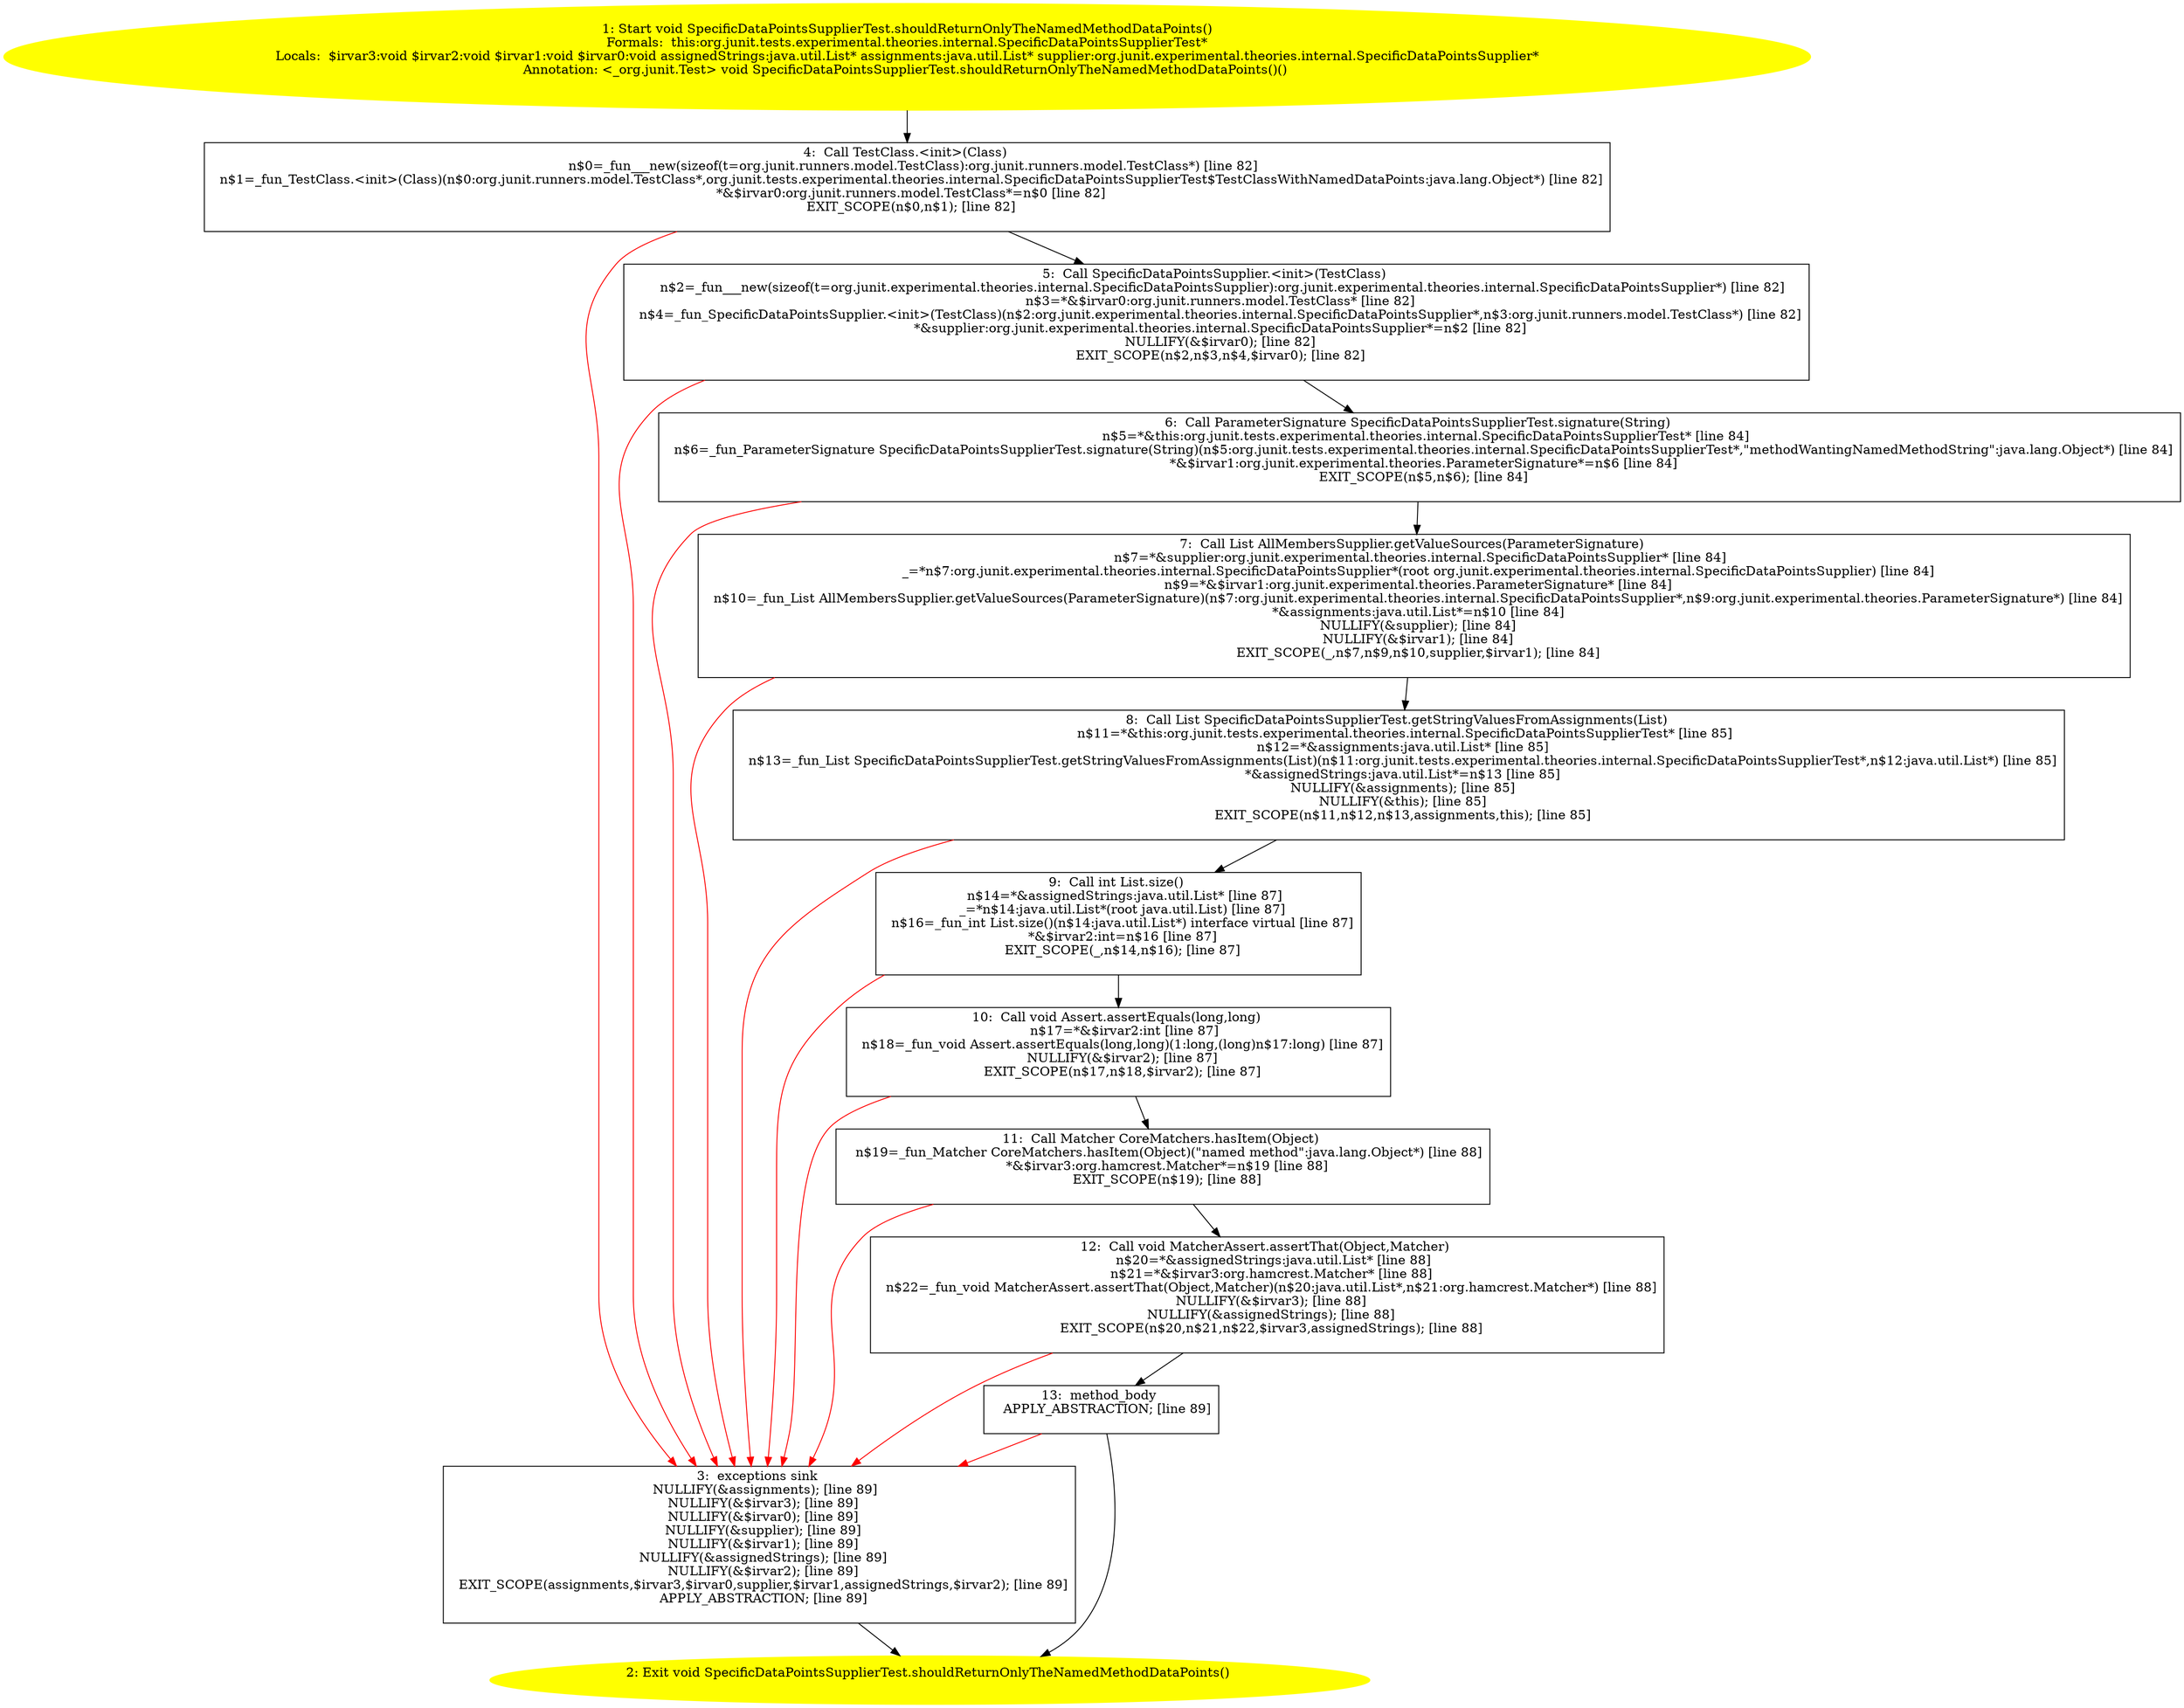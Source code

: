 /* @generated */
digraph cfg {
"org.junit.tests.experimental.theories.internal.SpecificDataPointsSupplierTest.shouldReturnOnlyTheNam.41fb89a0dacf7dc07dc3440daa8da1fd_1" [label="1: Start void SpecificDataPointsSupplierTest.shouldReturnOnlyTheNamedMethodDataPoints()\nFormals:  this:org.junit.tests.experimental.theories.internal.SpecificDataPointsSupplierTest*\nLocals:  $irvar3:void $irvar2:void $irvar1:void $irvar0:void assignedStrings:java.util.List* assignments:java.util.List* supplier:org.junit.experimental.theories.internal.SpecificDataPointsSupplier*\nAnnotation: <_org.junit.Test> void SpecificDataPointsSupplierTest.shouldReturnOnlyTheNamedMethodDataPoints()() \n  " color=yellow style=filled]
	

	 "org.junit.tests.experimental.theories.internal.SpecificDataPointsSupplierTest.shouldReturnOnlyTheNam.41fb89a0dacf7dc07dc3440daa8da1fd_1" -> "org.junit.tests.experimental.theories.internal.SpecificDataPointsSupplierTest.shouldReturnOnlyTheNam.41fb89a0dacf7dc07dc3440daa8da1fd_4" ;
"org.junit.tests.experimental.theories.internal.SpecificDataPointsSupplierTest.shouldReturnOnlyTheNam.41fb89a0dacf7dc07dc3440daa8da1fd_2" [label="2: Exit void SpecificDataPointsSupplierTest.shouldReturnOnlyTheNamedMethodDataPoints() \n  " color=yellow style=filled]
	

"org.junit.tests.experimental.theories.internal.SpecificDataPointsSupplierTest.shouldReturnOnlyTheNam.41fb89a0dacf7dc07dc3440daa8da1fd_3" [label="3:  exceptions sink \n   NULLIFY(&assignments); [line 89]\n  NULLIFY(&$irvar3); [line 89]\n  NULLIFY(&$irvar0); [line 89]\n  NULLIFY(&supplier); [line 89]\n  NULLIFY(&$irvar1); [line 89]\n  NULLIFY(&assignedStrings); [line 89]\n  NULLIFY(&$irvar2); [line 89]\n  EXIT_SCOPE(assignments,$irvar3,$irvar0,supplier,$irvar1,assignedStrings,$irvar2); [line 89]\n  APPLY_ABSTRACTION; [line 89]\n " shape="box"]
	

	 "org.junit.tests.experimental.theories.internal.SpecificDataPointsSupplierTest.shouldReturnOnlyTheNam.41fb89a0dacf7dc07dc3440daa8da1fd_3" -> "org.junit.tests.experimental.theories.internal.SpecificDataPointsSupplierTest.shouldReturnOnlyTheNam.41fb89a0dacf7dc07dc3440daa8da1fd_2" ;
"org.junit.tests.experimental.theories.internal.SpecificDataPointsSupplierTest.shouldReturnOnlyTheNam.41fb89a0dacf7dc07dc3440daa8da1fd_4" [label="4:  Call TestClass.<init>(Class) \n   n$0=_fun___new(sizeof(t=org.junit.runners.model.TestClass):org.junit.runners.model.TestClass*) [line 82]\n  n$1=_fun_TestClass.<init>(Class)(n$0:org.junit.runners.model.TestClass*,org.junit.tests.experimental.theories.internal.SpecificDataPointsSupplierTest$TestClassWithNamedDataPoints:java.lang.Object*) [line 82]\n  *&$irvar0:org.junit.runners.model.TestClass*=n$0 [line 82]\n  EXIT_SCOPE(n$0,n$1); [line 82]\n " shape="box"]
	

	 "org.junit.tests.experimental.theories.internal.SpecificDataPointsSupplierTest.shouldReturnOnlyTheNam.41fb89a0dacf7dc07dc3440daa8da1fd_4" -> "org.junit.tests.experimental.theories.internal.SpecificDataPointsSupplierTest.shouldReturnOnlyTheNam.41fb89a0dacf7dc07dc3440daa8da1fd_5" ;
	 "org.junit.tests.experimental.theories.internal.SpecificDataPointsSupplierTest.shouldReturnOnlyTheNam.41fb89a0dacf7dc07dc3440daa8da1fd_4" -> "org.junit.tests.experimental.theories.internal.SpecificDataPointsSupplierTest.shouldReturnOnlyTheNam.41fb89a0dacf7dc07dc3440daa8da1fd_3" [color="red" ];
"org.junit.tests.experimental.theories.internal.SpecificDataPointsSupplierTest.shouldReturnOnlyTheNam.41fb89a0dacf7dc07dc3440daa8da1fd_5" [label="5:  Call SpecificDataPointsSupplier.<init>(TestClass) \n   n$2=_fun___new(sizeof(t=org.junit.experimental.theories.internal.SpecificDataPointsSupplier):org.junit.experimental.theories.internal.SpecificDataPointsSupplier*) [line 82]\n  n$3=*&$irvar0:org.junit.runners.model.TestClass* [line 82]\n  n$4=_fun_SpecificDataPointsSupplier.<init>(TestClass)(n$2:org.junit.experimental.theories.internal.SpecificDataPointsSupplier*,n$3:org.junit.runners.model.TestClass*) [line 82]\n  *&supplier:org.junit.experimental.theories.internal.SpecificDataPointsSupplier*=n$2 [line 82]\n  NULLIFY(&$irvar0); [line 82]\n  EXIT_SCOPE(n$2,n$3,n$4,$irvar0); [line 82]\n " shape="box"]
	

	 "org.junit.tests.experimental.theories.internal.SpecificDataPointsSupplierTest.shouldReturnOnlyTheNam.41fb89a0dacf7dc07dc3440daa8da1fd_5" -> "org.junit.tests.experimental.theories.internal.SpecificDataPointsSupplierTest.shouldReturnOnlyTheNam.41fb89a0dacf7dc07dc3440daa8da1fd_6" ;
	 "org.junit.tests.experimental.theories.internal.SpecificDataPointsSupplierTest.shouldReturnOnlyTheNam.41fb89a0dacf7dc07dc3440daa8da1fd_5" -> "org.junit.tests.experimental.theories.internal.SpecificDataPointsSupplierTest.shouldReturnOnlyTheNam.41fb89a0dacf7dc07dc3440daa8da1fd_3" [color="red" ];
"org.junit.tests.experimental.theories.internal.SpecificDataPointsSupplierTest.shouldReturnOnlyTheNam.41fb89a0dacf7dc07dc3440daa8da1fd_6" [label="6:  Call ParameterSignature SpecificDataPointsSupplierTest.signature(String) \n   n$5=*&this:org.junit.tests.experimental.theories.internal.SpecificDataPointsSupplierTest* [line 84]\n  n$6=_fun_ParameterSignature SpecificDataPointsSupplierTest.signature(String)(n$5:org.junit.tests.experimental.theories.internal.SpecificDataPointsSupplierTest*,\"methodWantingNamedMethodString\":java.lang.Object*) [line 84]\n  *&$irvar1:org.junit.experimental.theories.ParameterSignature*=n$6 [line 84]\n  EXIT_SCOPE(n$5,n$6); [line 84]\n " shape="box"]
	

	 "org.junit.tests.experimental.theories.internal.SpecificDataPointsSupplierTest.shouldReturnOnlyTheNam.41fb89a0dacf7dc07dc3440daa8da1fd_6" -> "org.junit.tests.experimental.theories.internal.SpecificDataPointsSupplierTest.shouldReturnOnlyTheNam.41fb89a0dacf7dc07dc3440daa8da1fd_7" ;
	 "org.junit.tests.experimental.theories.internal.SpecificDataPointsSupplierTest.shouldReturnOnlyTheNam.41fb89a0dacf7dc07dc3440daa8da1fd_6" -> "org.junit.tests.experimental.theories.internal.SpecificDataPointsSupplierTest.shouldReturnOnlyTheNam.41fb89a0dacf7dc07dc3440daa8da1fd_3" [color="red" ];
"org.junit.tests.experimental.theories.internal.SpecificDataPointsSupplierTest.shouldReturnOnlyTheNam.41fb89a0dacf7dc07dc3440daa8da1fd_7" [label="7:  Call List AllMembersSupplier.getValueSources(ParameterSignature) \n   n$7=*&supplier:org.junit.experimental.theories.internal.SpecificDataPointsSupplier* [line 84]\n  _=*n$7:org.junit.experimental.theories.internal.SpecificDataPointsSupplier*(root org.junit.experimental.theories.internal.SpecificDataPointsSupplier) [line 84]\n  n$9=*&$irvar1:org.junit.experimental.theories.ParameterSignature* [line 84]\n  n$10=_fun_List AllMembersSupplier.getValueSources(ParameterSignature)(n$7:org.junit.experimental.theories.internal.SpecificDataPointsSupplier*,n$9:org.junit.experimental.theories.ParameterSignature*) [line 84]\n  *&assignments:java.util.List*=n$10 [line 84]\n  NULLIFY(&supplier); [line 84]\n  NULLIFY(&$irvar1); [line 84]\n  EXIT_SCOPE(_,n$7,n$9,n$10,supplier,$irvar1); [line 84]\n " shape="box"]
	

	 "org.junit.tests.experimental.theories.internal.SpecificDataPointsSupplierTest.shouldReturnOnlyTheNam.41fb89a0dacf7dc07dc3440daa8da1fd_7" -> "org.junit.tests.experimental.theories.internal.SpecificDataPointsSupplierTest.shouldReturnOnlyTheNam.41fb89a0dacf7dc07dc3440daa8da1fd_8" ;
	 "org.junit.tests.experimental.theories.internal.SpecificDataPointsSupplierTest.shouldReturnOnlyTheNam.41fb89a0dacf7dc07dc3440daa8da1fd_7" -> "org.junit.tests.experimental.theories.internal.SpecificDataPointsSupplierTest.shouldReturnOnlyTheNam.41fb89a0dacf7dc07dc3440daa8da1fd_3" [color="red" ];
"org.junit.tests.experimental.theories.internal.SpecificDataPointsSupplierTest.shouldReturnOnlyTheNam.41fb89a0dacf7dc07dc3440daa8da1fd_8" [label="8:  Call List SpecificDataPointsSupplierTest.getStringValuesFromAssignments(List) \n   n$11=*&this:org.junit.tests.experimental.theories.internal.SpecificDataPointsSupplierTest* [line 85]\n  n$12=*&assignments:java.util.List* [line 85]\n  n$13=_fun_List SpecificDataPointsSupplierTest.getStringValuesFromAssignments(List)(n$11:org.junit.tests.experimental.theories.internal.SpecificDataPointsSupplierTest*,n$12:java.util.List*) [line 85]\n  *&assignedStrings:java.util.List*=n$13 [line 85]\n  NULLIFY(&assignments); [line 85]\n  NULLIFY(&this); [line 85]\n  EXIT_SCOPE(n$11,n$12,n$13,assignments,this); [line 85]\n " shape="box"]
	

	 "org.junit.tests.experimental.theories.internal.SpecificDataPointsSupplierTest.shouldReturnOnlyTheNam.41fb89a0dacf7dc07dc3440daa8da1fd_8" -> "org.junit.tests.experimental.theories.internal.SpecificDataPointsSupplierTest.shouldReturnOnlyTheNam.41fb89a0dacf7dc07dc3440daa8da1fd_9" ;
	 "org.junit.tests.experimental.theories.internal.SpecificDataPointsSupplierTest.shouldReturnOnlyTheNam.41fb89a0dacf7dc07dc3440daa8da1fd_8" -> "org.junit.tests.experimental.theories.internal.SpecificDataPointsSupplierTest.shouldReturnOnlyTheNam.41fb89a0dacf7dc07dc3440daa8da1fd_3" [color="red" ];
"org.junit.tests.experimental.theories.internal.SpecificDataPointsSupplierTest.shouldReturnOnlyTheNam.41fb89a0dacf7dc07dc3440daa8da1fd_9" [label="9:  Call int List.size() \n   n$14=*&assignedStrings:java.util.List* [line 87]\n  _=*n$14:java.util.List*(root java.util.List) [line 87]\n  n$16=_fun_int List.size()(n$14:java.util.List*) interface virtual [line 87]\n  *&$irvar2:int=n$16 [line 87]\n  EXIT_SCOPE(_,n$14,n$16); [line 87]\n " shape="box"]
	

	 "org.junit.tests.experimental.theories.internal.SpecificDataPointsSupplierTest.shouldReturnOnlyTheNam.41fb89a0dacf7dc07dc3440daa8da1fd_9" -> "org.junit.tests.experimental.theories.internal.SpecificDataPointsSupplierTest.shouldReturnOnlyTheNam.41fb89a0dacf7dc07dc3440daa8da1fd_10" ;
	 "org.junit.tests.experimental.theories.internal.SpecificDataPointsSupplierTest.shouldReturnOnlyTheNam.41fb89a0dacf7dc07dc3440daa8da1fd_9" -> "org.junit.tests.experimental.theories.internal.SpecificDataPointsSupplierTest.shouldReturnOnlyTheNam.41fb89a0dacf7dc07dc3440daa8da1fd_3" [color="red" ];
"org.junit.tests.experimental.theories.internal.SpecificDataPointsSupplierTest.shouldReturnOnlyTheNam.41fb89a0dacf7dc07dc3440daa8da1fd_10" [label="10:  Call void Assert.assertEquals(long,long) \n   n$17=*&$irvar2:int [line 87]\n  n$18=_fun_void Assert.assertEquals(long,long)(1:long,(long)n$17:long) [line 87]\n  NULLIFY(&$irvar2); [line 87]\n  EXIT_SCOPE(n$17,n$18,$irvar2); [line 87]\n " shape="box"]
	

	 "org.junit.tests.experimental.theories.internal.SpecificDataPointsSupplierTest.shouldReturnOnlyTheNam.41fb89a0dacf7dc07dc3440daa8da1fd_10" -> "org.junit.tests.experimental.theories.internal.SpecificDataPointsSupplierTest.shouldReturnOnlyTheNam.41fb89a0dacf7dc07dc3440daa8da1fd_11" ;
	 "org.junit.tests.experimental.theories.internal.SpecificDataPointsSupplierTest.shouldReturnOnlyTheNam.41fb89a0dacf7dc07dc3440daa8da1fd_10" -> "org.junit.tests.experimental.theories.internal.SpecificDataPointsSupplierTest.shouldReturnOnlyTheNam.41fb89a0dacf7dc07dc3440daa8da1fd_3" [color="red" ];
"org.junit.tests.experimental.theories.internal.SpecificDataPointsSupplierTest.shouldReturnOnlyTheNam.41fb89a0dacf7dc07dc3440daa8da1fd_11" [label="11:  Call Matcher CoreMatchers.hasItem(Object) \n   n$19=_fun_Matcher CoreMatchers.hasItem(Object)(\"named method\":java.lang.Object*) [line 88]\n  *&$irvar3:org.hamcrest.Matcher*=n$19 [line 88]\n  EXIT_SCOPE(n$19); [line 88]\n " shape="box"]
	

	 "org.junit.tests.experimental.theories.internal.SpecificDataPointsSupplierTest.shouldReturnOnlyTheNam.41fb89a0dacf7dc07dc3440daa8da1fd_11" -> "org.junit.tests.experimental.theories.internal.SpecificDataPointsSupplierTest.shouldReturnOnlyTheNam.41fb89a0dacf7dc07dc3440daa8da1fd_12" ;
	 "org.junit.tests.experimental.theories.internal.SpecificDataPointsSupplierTest.shouldReturnOnlyTheNam.41fb89a0dacf7dc07dc3440daa8da1fd_11" -> "org.junit.tests.experimental.theories.internal.SpecificDataPointsSupplierTest.shouldReturnOnlyTheNam.41fb89a0dacf7dc07dc3440daa8da1fd_3" [color="red" ];
"org.junit.tests.experimental.theories.internal.SpecificDataPointsSupplierTest.shouldReturnOnlyTheNam.41fb89a0dacf7dc07dc3440daa8da1fd_12" [label="12:  Call void MatcherAssert.assertThat(Object,Matcher) \n   n$20=*&assignedStrings:java.util.List* [line 88]\n  n$21=*&$irvar3:org.hamcrest.Matcher* [line 88]\n  n$22=_fun_void MatcherAssert.assertThat(Object,Matcher)(n$20:java.util.List*,n$21:org.hamcrest.Matcher*) [line 88]\n  NULLIFY(&$irvar3); [line 88]\n  NULLIFY(&assignedStrings); [line 88]\n  EXIT_SCOPE(n$20,n$21,n$22,$irvar3,assignedStrings); [line 88]\n " shape="box"]
	

	 "org.junit.tests.experimental.theories.internal.SpecificDataPointsSupplierTest.shouldReturnOnlyTheNam.41fb89a0dacf7dc07dc3440daa8da1fd_12" -> "org.junit.tests.experimental.theories.internal.SpecificDataPointsSupplierTest.shouldReturnOnlyTheNam.41fb89a0dacf7dc07dc3440daa8da1fd_13" ;
	 "org.junit.tests.experimental.theories.internal.SpecificDataPointsSupplierTest.shouldReturnOnlyTheNam.41fb89a0dacf7dc07dc3440daa8da1fd_12" -> "org.junit.tests.experimental.theories.internal.SpecificDataPointsSupplierTest.shouldReturnOnlyTheNam.41fb89a0dacf7dc07dc3440daa8da1fd_3" [color="red" ];
"org.junit.tests.experimental.theories.internal.SpecificDataPointsSupplierTest.shouldReturnOnlyTheNam.41fb89a0dacf7dc07dc3440daa8da1fd_13" [label="13:  method_body \n   APPLY_ABSTRACTION; [line 89]\n " shape="box"]
	

	 "org.junit.tests.experimental.theories.internal.SpecificDataPointsSupplierTest.shouldReturnOnlyTheNam.41fb89a0dacf7dc07dc3440daa8da1fd_13" -> "org.junit.tests.experimental.theories.internal.SpecificDataPointsSupplierTest.shouldReturnOnlyTheNam.41fb89a0dacf7dc07dc3440daa8da1fd_2" ;
	 "org.junit.tests.experimental.theories.internal.SpecificDataPointsSupplierTest.shouldReturnOnlyTheNam.41fb89a0dacf7dc07dc3440daa8da1fd_13" -> "org.junit.tests.experimental.theories.internal.SpecificDataPointsSupplierTest.shouldReturnOnlyTheNam.41fb89a0dacf7dc07dc3440daa8da1fd_3" [color="red" ];
}
